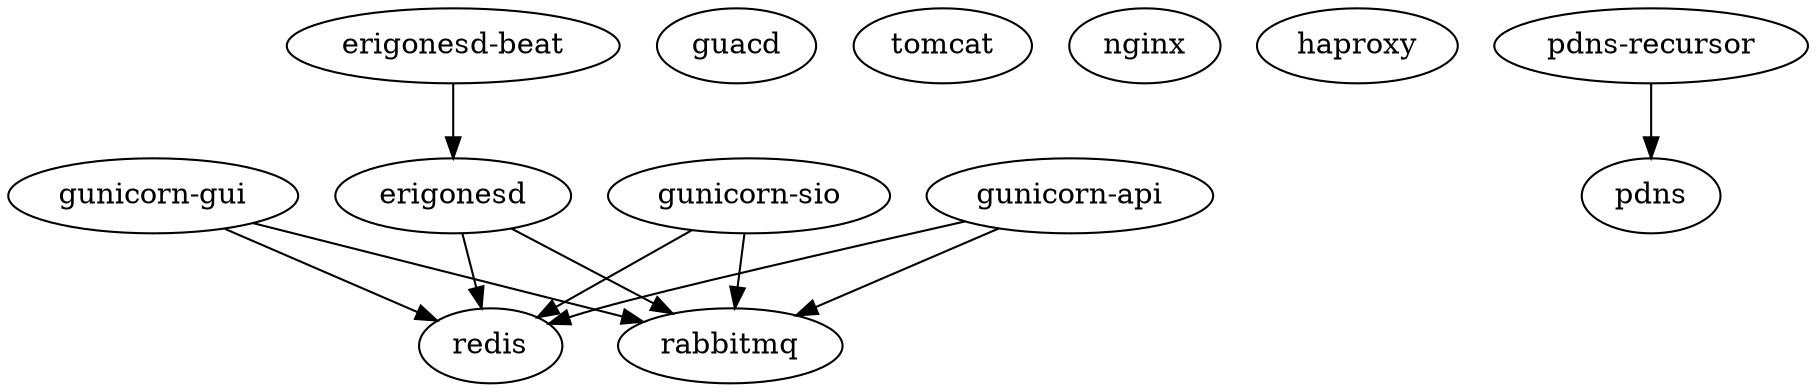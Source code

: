 digraph "Erigones" {
    "gunicorn-sio" -> redis;
    "gunicorn-sio" -> rabbitmq;

    "gunicorn-api" -> redis;
    "gunicorn-api" -> rabbitmq;

    "gunicorn-gui" -> redis;
    "gunicorn-gui" -> rabbitmq;

    "erigonesd" -> rabbitmq;
    "erigonesd-beat" -> erigonesd;
    "erigonesd" -> redis;

    redis;
    rabbitmq;
    guacd;
    tomcat;
    nginx;
    haproxy;

    "pdns-recursor" -> pdns;
}
